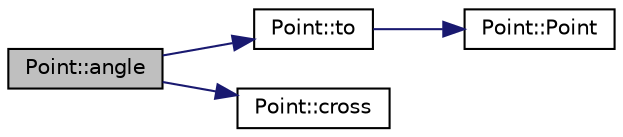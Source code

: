digraph "Point::angle"
{
  edge [fontname="Helvetica",fontsize="10",labelfontname="Helvetica",labelfontsize="10"];
  node [fontname="Helvetica",fontsize="10",shape=record];
  rankdir="LR";
  Node14 [label="Point::angle",height=0.2,width=0.4,color="black", fillcolor="grey75", style="filled", fontcolor="black"];
  Node14 -> Node15 [color="midnightblue",fontsize="10",style="solid",fontname="Helvetica"];
  Node15 [label="Point::to",height=0.2,width=0.4,color="black", fillcolor="white", style="filled",URL="$d0/d69/class_point.html#a0694c103436f0732c3cfcbda09b73c7d"];
  Node15 -> Node16 [color="midnightblue",fontsize="10",style="solid",fontname="Helvetica"];
  Node16 [label="Point::Point",height=0.2,width=0.4,color="black", fillcolor="white", style="filled",URL="$d0/d69/class_point.html#ad92f2337b839a94ce97dcdb439b4325a"];
  Node14 -> Node17 [color="midnightblue",fontsize="10",style="solid",fontname="Helvetica"];
  Node17 [label="Point::cross",height=0.2,width=0.4,color="black", fillcolor="white", style="filled",URL="$d0/d69/class_point.html#a3a645e9d017026692a770816d4ce8abc"];
}
